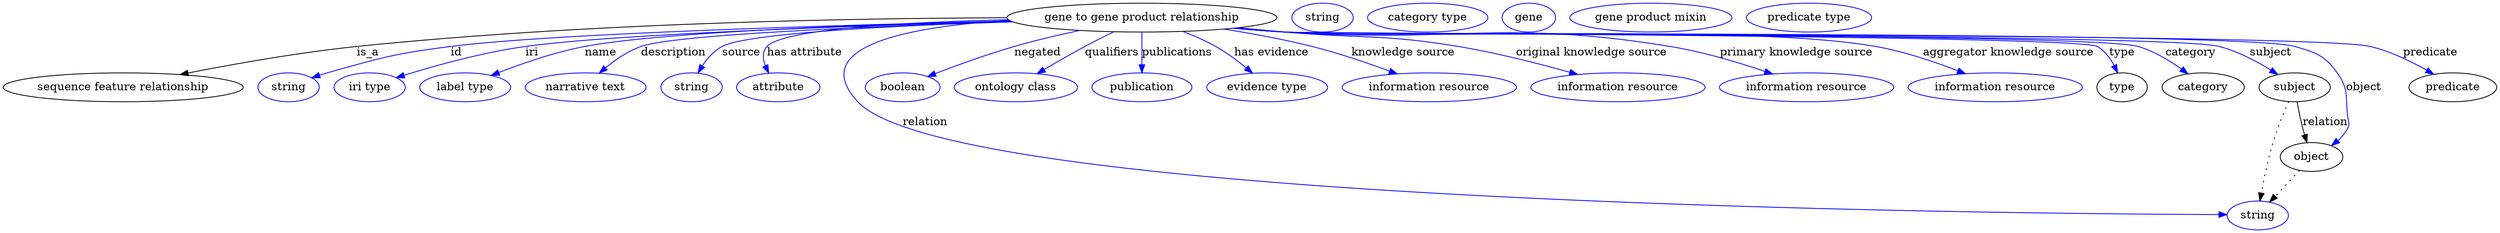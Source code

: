 digraph {
	graph [bb="0,0,2534.6,283"];
	node [label="\N"];
	"gene to gene product relationship"	[height=0.5,
		label="gene to gene product relationship",
		pos="1158.7,265",
		width=3.5747];
	"sequence feature relationship"	[height=0.5,
		pos="113.74,178",
		width=3.1594];
	"gene to gene product relationship" -> "sequence feature relationship"	[label=is_a,
		lp="358.74,221.5",
		pos="e,170.03,193.8 1032.9,261.14 839.05,256.31 476.35,245.4 347.74,229 290.54,221.71 226.57,207.62 179.99,196.25"];
	id	[color=blue,
		height=0.5,
		label=string,
		pos="275.74,178",
		width=0.84854];
	"gene to gene product relationship" -> id	[color=blue,
		label=id,
		lp="451.24,221.5",
		pos="e,299.2,189.68 1033.4,260.86 859.89,255.99 555.36,245.44 445.74,229 386.79,220.16 372.23,215.05 315.74,196 313.36,195.2 310.93,194.32 \
308.49,193.39",
		style=solid];
	iri	[color=blue,
		height=0.5,
		label="iri type",
		pos="360.74,178",
		width=1.011];
	"gene to gene product relationship" -> iri	[color=blue,
		label=iri,
		lp="530.24,221.5",
		pos="e,388.18,189.88 1034.2,260.38 877.8,255.28 618.49,244.78 523.74,229 479.42,221.62 430.35,205.41 397.74,193.44",
		style=solid];
	name	[color=blue,
		height=0.5,
		label="label type",
		pos="460.74,178",
		width=1.2638];
	"gene to gene product relationship" -> name	[color=blue,
		label=name,
		lp="601.24,221.5",
		pos="e,487.73,192.73 1033,260.99 890.65,256.76 667.79,247.41 585.74,229 554.73,222.04 521.41,208.37 496.97,197.08",
		style=solid];
	description	[color=blue,
		height=0.5,
		label="narrative text",
		pos="581.74,178",
		width=1.6068];
	"gene to gene product relationship" -> description	[color=blue,
		label=description,
		lp="675.24,221.5",
		pos="e,596.84,195.41 1030.2,263.9 901.35,262.27 712.51,255.24 644.74,229 629.76,223.2 615.51,212.51 604.37,202.5",
		style=solid];
	source	[color=blue,
		height=0.5,
		label=string,
		pos="687.74,178",
		width=0.84854];
	"gene to gene product relationship" -> source	[color=blue,
		label=source,
		lp="743.74,221.5",
		pos="e,695.56,195.49 1036.8,259.22 918.3,253.75 752.49,243.64 725.74,229 715.45,223.37 707.09,213.63 700.87,204.25",
		style=solid];
	"has attribute"	[color=blue,
		height=0.5,
		label=attribute,
		pos="776.74,178",
		width=1.1193];
	"gene to gene product relationship" -> "has attribute"	[color=blue,
		label="has attribute",
		lp="804.24,221.5",
		pos="e,768.73,195.87 1033.2,260.98 926.71,257.08 788.41,248.33 770.74,229 765.04,222.76 764.5,214.1 766.04,205.74",
		style=solid];
	relation	[color=blue,
		height=0.5,
		label=string,
		pos="2284.7,18",
		width=0.84854];
	"gene to gene product relationship" -> relation	[color=blue,
		label=relation,
		lp="950.74,134.5",
		pos="e,2254.1,19.632 1039.3,258.13 934.02,248.69 805.69,224.1 863.74,160 959.02,54.802 2020.9,24.984 2243.8,19.864",
		style=solid];
	negated	[color=blue,
		height=0.5,
		label=boolean,
		pos="910.74,178",
		width=1.0652];
	"gene to gene product relationship" -> negated	[color=blue,
		label=negated,
		lp="1056.2,221.5",
		pos="e,938,190.98 1100.3,248.91 1079.5,243.15 1055.9,236.23 1034.7,229 1004.9,218.8 971.76,205.33 947.27,194.94",
		style=solid];
	qualifiers	[color=blue,
		height=0.5,
		label="ontology class",
		pos="1028.7,178",
		width=1.7151];
	"gene to gene product relationship" -> qualifiers	[color=blue,
		label=qualifiers,
		lp="1129.2,221.5",
		pos="e,1052.3,194.89 1132.4,247.38 1123.3,241.6 1113,235.05 1103.7,229 1089.5,219.75 1073.9,209.38 1060.7,200.49",
		style=solid];
	publications	[color=blue,
		height=0.5,
		label=publication,
		pos="1158.7,178",
		width=1.3902];
	"gene to gene product relationship" -> publications	[color=blue,
		label=publications,
		lp="1192.2,221.5",
		pos="e,1158.7,196.18 1158.7,246.8 1158.7,235.16 1158.7,219.55 1158.7,206.24",
		style=solid];
	"has evidence"	[color=blue,
		height=0.5,
		label="evidence type",
		pos="1286.7,178",
		width=1.661];
	"gene to gene product relationship" -> "has evidence"	[color=blue,
		label="has evidence",
		lp="1283.7,221.5",
		pos="e,1270.2,195.57 1196.6,247.6 1207.6,242.24 1219.5,235.87 1229.7,229 1241.3,221.27 1253,211.39 1262.8,202.46",
		style=solid];
	"knowledge source"	[color=blue,
		height=0.5,
		label="information resource",
		pos="1449.7,178",
		width=2.3651];
	"gene to gene product relationship" -> "knowledge source"	[color=blue,
		label="knowledge source",
		lp="1415.2,221.5",
		pos="e,1415,194.48 1234.9,250.46 1262.8,244.79 1294.4,237.53 1322.7,229 1350.9,220.52 1381.6,208.52 1405.7,198.4",
		style=solid];
	"original knowledge source"	[color=blue,
		height=0.5,
		label="information resource",
		pos="1637.7,178",
		width=2.3651];
	"gene to gene product relationship" -> "original knowledge source"	[color=blue,
		label="original knowledge source",
		lp="1603.2,221.5",
		pos="e,1595.9,193.72 1250.5,252.36 1265.6,250.52 1281.1,248.67 1295.7,247 1372.5,238.24 1392.9,244.03 1468.7,229 1508.7,221.08 1552.9,\
207.86 1586,197",
		style=solid];
	"primary knowledge source"	[color=blue,
		height=0.5,
		label="information resource",
		pos="1825.7,178",
		width=2.3651];
	"gene to gene product relationship" -> "primary knowledge source"	[color=blue,
		label="primary knowledge source",
		lp="1806.7,221.5",
		pos="e,1789.9,194.46 1247.8,251.94 1263.7,250.07 1280.2,248.32 1295.7,247 1466,232.47 1511.9,261 1679.7,229 1714.3,222.4 1751.9,209.39 \
1780.3,198.29",
		style=solid];
	"aggregator knowledge source"	[color=blue,
		height=0.5,
		label="information resource",
		pos="2013.7,178",
		width=2.3651];
	"gene to gene product relationship" -> "aggregator knowledge source"	[color=blue,
		label="aggregator knowledge source",
		lp="2015.7,221.5",
		pos="e,1981.8,194.78 1247.1,251.82 1263.2,249.94 1280,248.22 1295.7,247 1426.1,236.94 1755.6,254.83 1883.7,229 1914.5,222.79 1947.5,210.01 \
1972.6,198.92",
		style=solid];
	type	[height=0.5,
		pos="2143.7,178",
		width=0.75];
	"gene to gene product relationship" -> type	[color=blue,
		label=type,
		lp="2130.7,221.5",
		pos="e,2134.5,195.3 1246.3,251.8 1262.7,249.89 1279.7,248.17 1295.7,247 1340.3,243.74 2059.2,247.86 2099.7,229 2111.4,223.56 2121.3,213.39 \
2128.7,203.64",
		style=solid];
	category	[height=0.5,
		pos="2229.7,178",
		width=1.1374];
	"gene to gene product relationship" -> category	[color=blue,
		label=category,
		lp="2204.2,221.5",
		pos="e,2211,194.25 1246.3,251.78 1262.7,249.88 1279.7,248.16 1295.7,247 1390.1,240.17 2055.9,255.29 2146.7,229 2166.9,223.18 2187.1,211.18 \
2202.5,200.4",
		style=solid];
	subject	[height=0.5,
		pos="2324.7,178",
		width=0.99297];
	"gene to gene product relationship" -> subject	[color=blue,
		label=subject,
		lp="2289.2,221.5",
		pos="e,2305.2,193.08 1246.3,251.76 1262.7,249.85 1279.7,248.14 1295.7,247 1399.5,239.59 2131.1,255.37 2231.7,229 2255,222.91 2278.8,209.94 \
2296.5,198.73",
		style=solid];
	object	[height=0.5,
		pos="2344.7,91",
		width=0.9027];
	"gene to gene product relationship" -> object	[color=blue,
		label=object,
		lp="2396.7,178",
		pos="e,2364.5,105.43 1246.3,251.74 1262.7,249.84 1279.7,248.13 1295.7,247 1408.5,239.03 2203.9,259.28 2312.7,229 2340.9,221.16 2352.4,\
219.61 2369.7,196 2384.3,176.17 2379.1,166.44 2381.7,142 2382.5,135.37 2384.4,133.12 2381.7,127 2379.5,121.72 2376,116.87 2372,112.56",
		style=solid];
	predicate	[height=0.5,
		pos="2491.7,178",
		width=1.1916];
	"gene to gene product relationship" -> predicate	[color=blue,
		label=predicate,
		lp="2468.7,221.5",
		pos="e,2473.2,194.52 1245.9,251.76 1262.4,249.84 1279.6,248.13 1295.7,247 1357.5,242.68 2351.3,246.39 2410.7,229 2430.4,223.26 2449.9,\
211.39 2464.9,200.66",
		style=solid];
	association_type	[color=blue,
		height=0.5,
		label=string,
		pos="1335.7,265",
		width=0.84854];
	association_category	[color=blue,
		height=0.5,
		label="category type",
		pos="1442.7,265",
		width=1.6249];
	subject -> relation	[pos="e,2287.9,36.027 2319,160.08 2314.5,146.39 2308.3,126.58 2303.7,109 2298.3,88.036 2293.3,64.025 2289.8,46.079",
		style=dotted];
	subject -> object	[label=relation,
		lp="2356.7,134.5",
		pos="e,2340.8,108.89 2328.8,159.8 2331.5,148.09 2335.2,132.34 2338.4,118.97"];
	"gene to gene product relationship_subject"	[color=blue,
		height=0.5,
		label=gene,
		pos="1546.7,265",
		width=0.75827];
	object -> relation	[pos="e,2298,34.713 2331.4,74.243 2323.6,64.959 2313.5,53.033 2304.7,42.64",
		style=dotted];
	"gene to gene product relationship_object"	[color=blue,
		height=0.5,
		label="gene product mixin",
		pos="1671.7,265",
		width=2.2206];
	"gene to gene product relationship_predicate"	[color=blue,
		height=0.5,
		label="predicate type",
		pos="1829.7,265",
		width=1.679];
}
